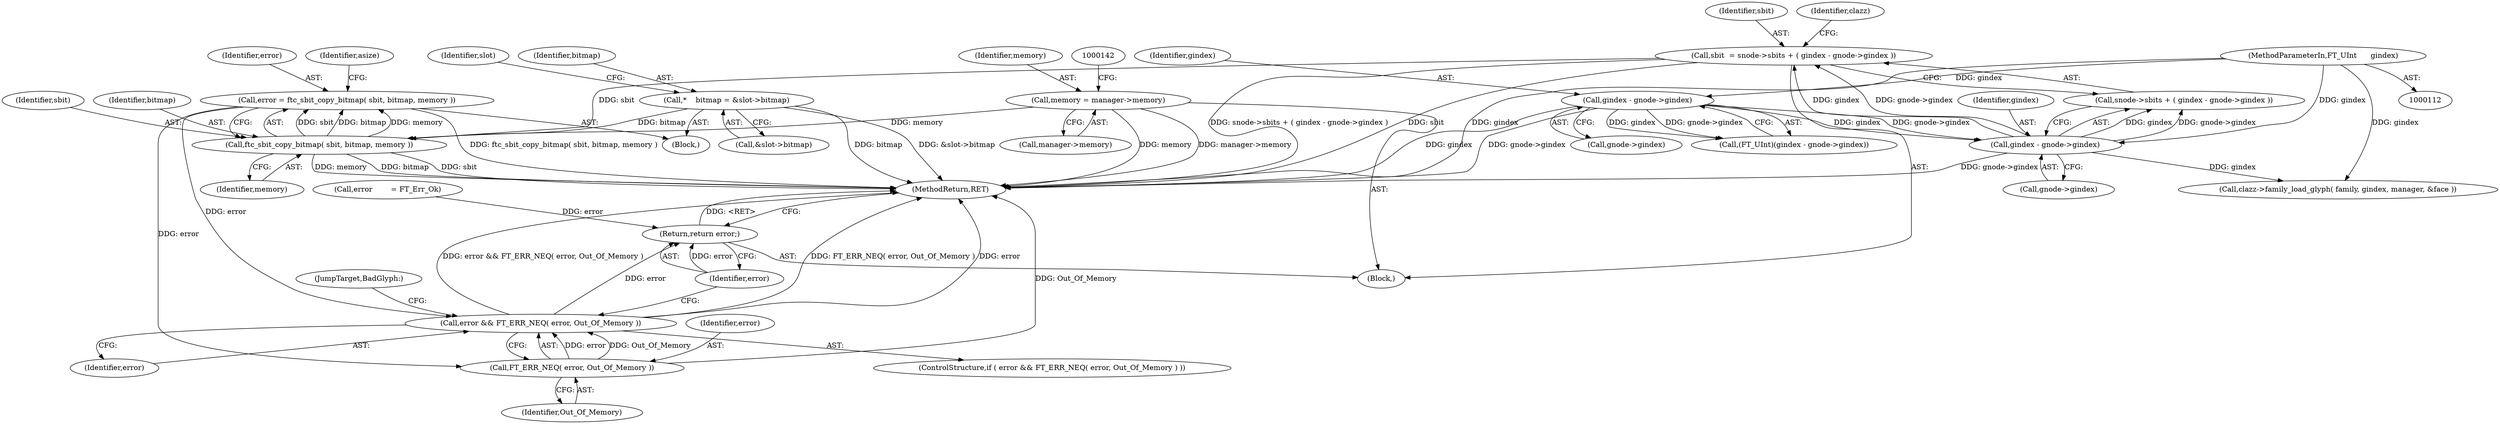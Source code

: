 digraph "0_savannah_b3500af717010137046ec4076d1e1c0641e33727_3@API" {
"1000361" [label="(Call,error = ftc_sbit_copy_bitmap( sbit, bitmap, memory ))"];
"1000363" [label="(Call,ftc_sbit_copy_bitmap( sbit, bitmap, memory ))"];
"1000157" [label="(Call,sbit  = snode->sbits + ( gindex - gnode->gindex ))"];
"1000163" [label="(Call,gindex - gnode->gindex)"];
"1000143" [label="(Call,gindex - gnode->gindex)"];
"1000115" [label="(MethodParameterIn,FT_UInt      gindex)"];
"1000200" [label="(Call,*    bitmap = &slot->bitmap)"];
"1000131" [label="(Call,memory = manager->memory)"];
"1000381" [label="(Call,error && FT_ERR_NEQ( error, Out_Of_Memory ))"];
"1000412" [label="(Return,return error;)"];
"1000383" [label="(Call,FT_ERR_NEQ( error, Out_Of_Memory ))"];
"1000158" [label="(Identifier,sbit)"];
"1000169" [label="(Identifier,clazz)"];
"1000414" [label="(MethodReturn,RET)"];
"1000163" [label="(Call,gindex - gnode->gindex)"];
"1000382" [label="(Identifier,error)"];
"1000115" [label="(MethodParameterIn,FT_UInt      gindex)"];
"1000412" [label="(Return,return error;)"];
"1000387" [label="(JumpTarget,BadGlyph:)"];
"1000384" [label="(Identifier,error)"];
"1000211" [label="(Identifier,slot)"];
"1000200" [label="(Call,*    bitmap = &slot->bitmap)"];
"1000364" [label="(Identifier,sbit)"];
"1000361" [label="(Call,error = ftc_sbit_copy_bitmap( sbit, bitmap, memory ))"];
"1000381" [label="(Call,error && FT_ERR_NEQ( error, Out_Of_Memory ))"];
"1000182" [label="(Call,clazz->family_load_glyph( family, gindex, manager, &face ))"];
"1000383" [label="(Call,FT_ERR_NEQ( error, Out_Of_Memory ))"];
"1000144" [label="(Identifier,gindex)"];
"1000141" [label="(Call,(FT_UInt)(gindex - gnode->gindex))"];
"1000143" [label="(Call,gindex - gnode->gindex)"];
"1000380" [label="(ControlStructure,if ( error && FT_ERR_NEQ( error, Out_Of_Memory ) ))"];
"1000363" [label="(Call,ftc_sbit_copy_bitmap( sbit, bitmap, memory ))"];
"1000191" [label="(Block,)"];
"1000165" [label="(Call,gnode->gindex)"];
"1000413" [label="(Identifier,error)"];
"1000202" [label="(Call,&slot->bitmap)"];
"1000201" [label="(Identifier,bitmap)"];
"1000362" [label="(Identifier,error)"];
"1000133" [label="(Call,manager->memory)"];
"1000403" [label="(Call,error        = FT_Err_Ok)"];
"1000159" [label="(Call,snode->sbits + ( gindex - gnode->gindex ))"];
"1000366" [label="(Identifier,memory)"];
"1000385" [label="(Identifier,Out_Of_Memory)"];
"1000157" [label="(Call,sbit  = snode->sbits + ( gindex - gnode->gindex ))"];
"1000117" [label="(Block,)"];
"1000164" [label="(Identifier,gindex)"];
"1000368" [label="(Identifier,asize)"];
"1000145" [label="(Call,gnode->gindex)"];
"1000132" [label="(Identifier,memory)"];
"1000131" [label="(Call,memory = manager->memory)"];
"1000365" [label="(Identifier,bitmap)"];
"1000361" -> "1000191"  [label="AST: "];
"1000361" -> "1000363"  [label="CFG: "];
"1000362" -> "1000361"  [label="AST: "];
"1000363" -> "1000361"  [label="AST: "];
"1000368" -> "1000361"  [label="CFG: "];
"1000361" -> "1000414"  [label="DDG: ftc_sbit_copy_bitmap( sbit, bitmap, memory )"];
"1000363" -> "1000361"  [label="DDG: sbit"];
"1000363" -> "1000361"  [label="DDG: bitmap"];
"1000363" -> "1000361"  [label="DDG: memory"];
"1000361" -> "1000381"  [label="DDG: error"];
"1000361" -> "1000383"  [label="DDG: error"];
"1000363" -> "1000366"  [label="CFG: "];
"1000364" -> "1000363"  [label="AST: "];
"1000365" -> "1000363"  [label="AST: "];
"1000366" -> "1000363"  [label="AST: "];
"1000363" -> "1000414"  [label="DDG: bitmap"];
"1000363" -> "1000414"  [label="DDG: sbit"];
"1000363" -> "1000414"  [label="DDG: memory"];
"1000157" -> "1000363"  [label="DDG: sbit"];
"1000200" -> "1000363"  [label="DDG: bitmap"];
"1000131" -> "1000363"  [label="DDG: memory"];
"1000157" -> "1000117"  [label="AST: "];
"1000157" -> "1000159"  [label="CFG: "];
"1000158" -> "1000157"  [label="AST: "];
"1000159" -> "1000157"  [label="AST: "];
"1000169" -> "1000157"  [label="CFG: "];
"1000157" -> "1000414"  [label="DDG: snode->sbits + ( gindex - gnode->gindex )"];
"1000157" -> "1000414"  [label="DDG: sbit"];
"1000163" -> "1000157"  [label="DDG: gindex"];
"1000163" -> "1000157"  [label="DDG: gnode->gindex"];
"1000163" -> "1000159"  [label="AST: "];
"1000163" -> "1000165"  [label="CFG: "];
"1000164" -> "1000163"  [label="AST: "];
"1000165" -> "1000163"  [label="AST: "];
"1000159" -> "1000163"  [label="CFG: "];
"1000163" -> "1000414"  [label="DDG: gnode->gindex"];
"1000163" -> "1000159"  [label="DDG: gindex"];
"1000163" -> "1000159"  [label="DDG: gnode->gindex"];
"1000143" -> "1000163"  [label="DDG: gindex"];
"1000143" -> "1000163"  [label="DDG: gnode->gindex"];
"1000115" -> "1000163"  [label="DDG: gindex"];
"1000163" -> "1000182"  [label="DDG: gindex"];
"1000143" -> "1000141"  [label="AST: "];
"1000143" -> "1000145"  [label="CFG: "];
"1000144" -> "1000143"  [label="AST: "];
"1000145" -> "1000143"  [label="AST: "];
"1000141" -> "1000143"  [label="CFG: "];
"1000143" -> "1000414"  [label="DDG: gindex"];
"1000143" -> "1000414"  [label="DDG: gnode->gindex"];
"1000143" -> "1000141"  [label="DDG: gindex"];
"1000143" -> "1000141"  [label="DDG: gnode->gindex"];
"1000115" -> "1000143"  [label="DDG: gindex"];
"1000115" -> "1000112"  [label="AST: "];
"1000115" -> "1000414"  [label="DDG: gindex"];
"1000115" -> "1000182"  [label="DDG: gindex"];
"1000200" -> "1000191"  [label="AST: "];
"1000200" -> "1000202"  [label="CFG: "];
"1000201" -> "1000200"  [label="AST: "];
"1000202" -> "1000200"  [label="AST: "];
"1000211" -> "1000200"  [label="CFG: "];
"1000200" -> "1000414"  [label="DDG: bitmap"];
"1000200" -> "1000414"  [label="DDG: &slot->bitmap"];
"1000131" -> "1000117"  [label="AST: "];
"1000131" -> "1000133"  [label="CFG: "];
"1000132" -> "1000131"  [label="AST: "];
"1000133" -> "1000131"  [label="AST: "];
"1000142" -> "1000131"  [label="CFG: "];
"1000131" -> "1000414"  [label="DDG: memory"];
"1000131" -> "1000414"  [label="DDG: manager->memory"];
"1000381" -> "1000380"  [label="AST: "];
"1000381" -> "1000382"  [label="CFG: "];
"1000381" -> "1000383"  [label="CFG: "];
"1000382" -> "1000381"  [label="AST: "];
"1000383" -> "1000381"  [label="AST: "];
"1000387" -> "1000381"  [label="CFG: "];
"1000413" -> "1000381"  [label="CFG: "];
"1000381" -> "1000414"  [label="DDG: FT_ERR_NEQ( error, Out_Of_Memory )"];
"1000381" -> "1000414"  [label="DDG: error"];
"1000381" -> "1000414"  [label="DDG: error && FT_ERR_NEQ( error, Out_Of_Memory )"];
"1000383" -> "1000381"  [label="DDG: error"];
"1000383" -> "1000381"  [label="DDG: Out_Of_Memory"];
"1000381" -> "1000412"  [label="DDG: error"];
"1000412" -> "1000117"  [label="AST: "];
"1000412" -> "1000413"  [label="CFG: "];
"1000413" -> "1000412"  [label="AST: "];
"1000414" -> "1000412"  [label="CFG: "];
"1000412" -> "1000414"  [label="DDG: <RET>"];
"1000413" -> "1000412"  [label="DDG: error"];
"1000403" -> "1000412"  [label="DDG: error"];
"1000383" -> "1000385"  [label="CFG: "];
"1000384" -> "1000383"  [label="AST: "];
"1000385" -> "1000383"  [label="AST: "];
"1000383" -> "1000414"  [label="DDG: Out_Of_Memory"];
}
